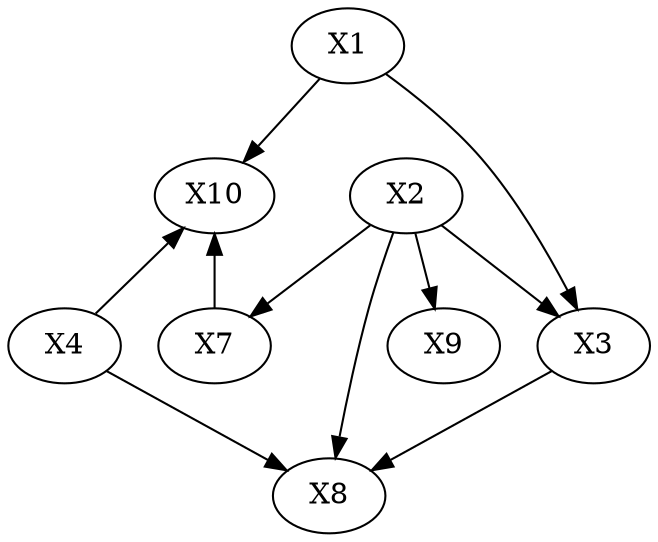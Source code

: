 digraph g {
 "X1" -> "X3" [arrowtail=none, arrowhead=normal];
 "X10" -> "X4" [dir=both, arrowtail=normal, arrowhead=none];
 "X2" -> "X7" [arrowtail=none, arrowhead=normal];
 "X2" -> "X9" [arrowtail=none, arrowhead=normal];
 "X10" -> "X7" [dir=both, arrowtail=normal, arrowhead=none];
 "X2" -> "X8" [arrowtail=none, arrowhead=normal];
 "X1" -> "X10" [arrowtail=none, arrowhead=normal];
 "X4" -> "X8" [arrowtail=none, arrowhead=normal];
 "X3" -> "X8" [arrowtail=none, arrowhead=normal];
 "X2" -> "X3" [arrowtail=none, arrowhead=normal];
}
